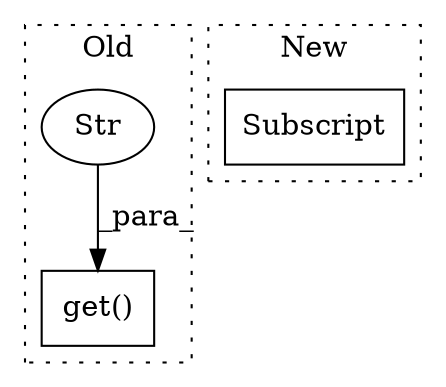 digraph G {
subgraph cluster0 {
1 [label="get()" a="75" s="3757,3781" l="15,1" shape="box"];
3 [label="Str" a="66" s="3772" l="9" shape="ellipse"];
label = "Old";
style="dotted";
}
subgraph cluster1 {
2 [label="Subscript" a="63" s="3831,0" l="25,0" shape="box"];
label = "New";
style="dotted";
}
3 -> 1 [label="_para_"];
}
